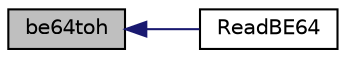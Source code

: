 digraph "be64toh"
{
  edge [fontname="Helvetica",fontsize="10",labelfontname="Helvetica",labelfontsize="10"];
  node [fontname="Helvetica",fontsize="10",shape=record];
  rankdir="LR";
  Node9 [label="be64toh",height=0.2,width=0.4,color="black", fillcolor="grey75", style="filled", fontcolor="black"];
  Node9 -> Node10 [dir="back",color="midnightblue",fontsize="10",style="solid",fontname="Helvetica"];
  Node10 [label="ReadBE64",height=0.2,width=0.4,color="black", fillcolor="white", style="filled",URL="$dc/d54/common_8h.html#a620629c255be1d52b3b2b1bd00ef592b"];
}

